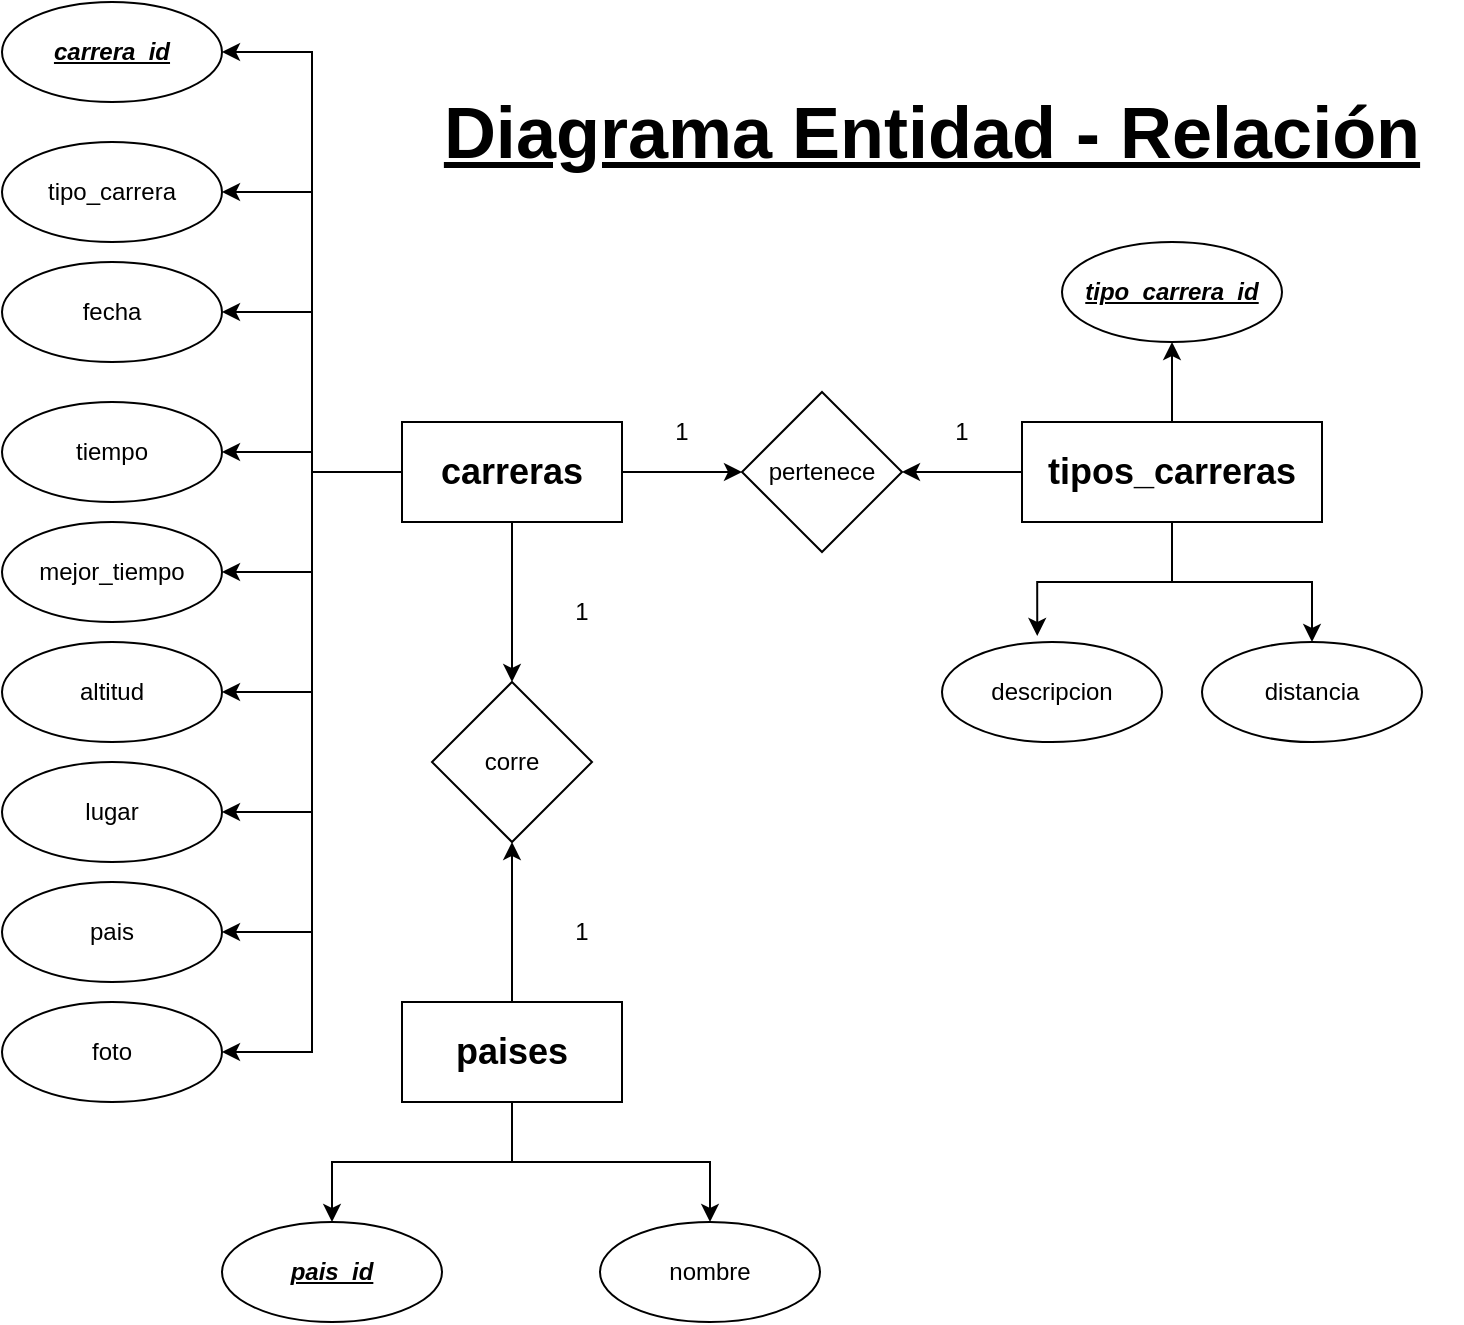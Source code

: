 <mxfile version="26.0.1">
  <diagram name="Página-1" id="q78ti-cyeS7mAO9AlYpq">
    <mxGraphModel dx="1221" dy="652" grid="1" gridSize="10" guides="1" tooltips="1" connect="1" arrows="1" fold="1" page="1" pageScale="1" pageWidth="827" pageHeight="1169" math="0" shadow="0">
      <root>
        <mxCell id="0" />
        <mxCell id="1" parent="0" />
        <mxCell id="hmxcP7MvceyvJAKSfmU0-37" style="edgeStyle=orthogonalEdgeStyle;rounded=0;orthogonalLoop=1;jettySize=auto;html=1;entryX=1;entryY=0.5;entryDx=0;entryDy=0;" parent="1" source="hmxcP7MvceyvJAKSfmU0-5" target="hmxcP7MvceyvJAKSfmU0-14" edge="1">
          <mxGeometry relative="1" as="geometry" />
        </mxCell>
        <mxCell id="hmxcP7MvceyvJAKSfmU0-38" style="edgeStyle=orthogonalEdgeStyle;rounded=0;orthogonalLoop=1;jettySize=auto;html=1;entryX=1;entryY=0.5;entryDx=0;entryDy=0;" parent="1" source="hmxcP7MvceyvJAKSfmU0-5" target="hmxcP7MvceyvJAKSfmU0-28" edge="1">
          <mxGeometry relative="1" as="geometry" />
        </mxCell>
        <mxCell id="hmxcP7MvceyvJAKSfmU0-41" style="edgeStyle=orthogonalEdgeStyle;rounded=0;orthogonalLoop=1;jettySize=auto;html=1;entryX=1;entryY=0.5;entryDx=0;entryDy=0;" parent="1" source="hmxcP7MvceyvJAKSfmU0-5" target="hmxcP7MvceyvJAKSfmU0-30" edge="1">
          <mxGeometry relative="1" as="geometry" />
        </mxCell>
        <mxCell id="hmxcP7MvceyvJAKSfmU0-42" style="edgeStyle=orthogonalEdgeStyle;rounded=0;orthogonalLoop=1;jettySize=auto;html=1;entryX=1;entryY=0.5;entryDx=0;entryDy=0;" parent="1" source="hmxcP7MvceyvJAKSfmU0-5" target="hmxcP7MvceyvJAKSfmU0-31" edge="1">
          <mxGeometry relative="1" as="geometry" />
        </mxCell>
        <mxCell id="hmxcP7MvceyvJAKSfmU0-43" style="edgeStyle=orthogonalEdgeStyle;rounded=0;orthogonalLoop=1;jettySize=auto;html=1;entryX=1;entryY=0.5;entryDx=0;entryDy=0;" parent="1" source="hmxcP7MvceyvJAKSfmU0-5" target="hmxcP7MvceyvJAKSfmU0-32" edge="1">
          <mxGeometry relative="1" as="geometry" />
        </mxCell>
        <mxCell id="hmxcP7MvceyvJAKSfmU0-44" style="edgeStyle=orthogonalEdgeStyle;rounded=0;orthogonalLoop=1;jettySize=auto;html=1;entryX=1;entryY=0.5;entryDx=0;entryDy=0;" parent="1" source="hmxcP7MvceyvJAKSfmU0-5" target="hmxcP7MvceyvJAKSfmU0-33" edge="1">
          <mxGeometry relative="1" as="geometry" />
        </mxCell>
        <mxCell id="hmxcP7MvceyvJAKSfmU0-45" style="edgeStyle=orthogonalEdgeStyle;rounded=0;orthogonalLoop=1;jettySize=auto;html=1;entryX=1;entryY=0.5;entryDx=0;entryDy=0;" parent="1" source="hmxcP7MvceyvJAKSfmU0-5" target="hmxcP7MvceyvJAKSfmU0-34" edge="1">
          <mxGeometry relative="1" as="geometry" />
        </mxCell>
        <mxCell id="hmxcP7MvceyvJAKSfmU0-46" style="edgeStyle=orthogonalEdgeStyle;rounded=0;orthogonalLoop=1;jettySize=auto;html=1;entryX=1;entryY=0.5;entryDx=0;entryDy=0;" parent="1" source="hmxcP7MvceyvJAKSfmU0-5" target="hmxcP7MvceyvJAKSfmU0-35" edge="1">
          <mxGeometry relative="1" as="geometry" />
        </mxCell>
        <mxCell id="hmxcP7MvceyvJAKSfmU0-47" style="edgeStyle=orthogonalEdgeStyle;rounded=0;orthogonalLoop=1;jettySize=auto;html=1;entryX=1;entryY=0.5;entryDx=0;entryDy=0;" parent="1" source="hmxcP7MvceyvJAKSfmU0-5" target="hmxcP7MvceyvJAKSfmU0-36" edge="1">
          <mxGeometry relative="1" as="geometry" />
        </mxCell>
        <mxCell id="hmxcP7MvceyvJAKSfmU0-51" style="edgeStyle=orthogonalEdgeStyle;rounded=0;orthogonalLoop=1;jettySize=auto;html=1;entryX=0;entryY=0.5;entryDx=0;entryDy=0;" parent="1" source="hmxcP7MvceyvJAKSfmU0-5" target="hmxcP7MvceyvJAKSfmU0-49" edge="1">
          <mxGeometry relative="1" as="geometry" />
        </mxCell>
        <mxCell id="hmxcP7MvceyvJAKSfmU0-102" style="edgeStyle=orthogonalEdgeStyle;rounded=0;orthogonalLoop=1;jettySize=auto;html=1;entryX=0.5;entryY=0;entryDx=0;entryDy=0;" parent="1" source="hmxcP7MvceyvJAKSfmU0-5" target="hmxcP7MvceyvJAKSfmU0-62" edge="1">
          <mxGeometry relative="1" as="geometry" />
        </mxCell>
        <mxCell id="hmxcP7MvceyvJAKSfmU0-5" value="&lt;font style=&quot;font-size: 18px;&quot;&gt;carreras&lt;/font&gt;" style="rounded=0;whiteSpace=wrap;html=1;fontFamily=Helvetica;fontStyle=1" parent="1" vertex="1">
          <mxGeometry x="260" y="310" width="110" height="50" as="geometry" />
        </mxCell>
        <mxCell id="hmxcP7MvceyvJAKSfmU0-14" value="&lt;i&gt;&lt;font style=&quot;font-size: 12px;&quot;&gt;&lt;u style=&quot;&quot;&gt;&lt;b&gt;carrera_id&lt;/b&gt;&lt;/u&gt;&lt;/font&gt;&lt;/i&gt;" style="ellipse;whiteSpace=wrap;html=1;" parent="1" vertex="1">
          <mxGeometry x="60" y="100" width="110" height="50" as="geometry" />
        </mxCell>
        <mxCell id="hmxcP7MvceyvJAKSfmU0-28" value="&lt;font style=&quot;font-size: 12px;&quot;&gt;tipo_carrera&lt;/font&gt;" style="ellipse;whiteSpace=wrap;html=1;" parent="1" vertex="1">
          <mxGeometry x="60" y="170" width="110" height="50" as="geometry" />
        </mxCell>
        <mxCell id="hmxcP7MvceyvJAKSfmU0-30" value="&lt;font style=&quot;font-size: 12px;&quot;&gt;fecha&lt;/font&gt;" style="ellipse;whiteSpace=wrap;html=1;" parent="1" vertex="1">
          <mxGeometry x="60" y="230" width="110" height="50" as="geometry" />
        </mxCell>
        <mxCell id="hmxcP7MvceyvJAKSfmU0-31" value="&lt;font style=&quot;font-size: 12px;&quot;&gt;tiempo&lt;/font&gt;" style="ellipse;whiteSpace=wrap;html=1;" parent="1" vertex="1">
          <mxGeometry x="60" y="300" width="110" height="50" as="geometry" />
        </mxCell>
        <mxCell id="hmxcP7MvceyvJAKSfmU0-32" value="&lt;font style=&quot;font-size: 12px;&quot;&gt;mejor_tiempo&lt;/font&gt;" style="ellipse;whiteSpace=wrap;html=1;" parent="1" vertex="1">
          <mxGeometry x="60" y="360" width="110" height="50" as="geometry" />
        </mxCell>
        <mxCell id="hmxcP7MvceyvJAKSfmU0-33" value="&lt;font style=&quot;font-size: 12px;&quot;&gt;altitud&lt;/font&gt;" style="ellipse;whiteSpace=wrap;html=1;" parent="1" vertex="1">
          <mxGeometry x="60" y="420" width="110" height="50" as="geometry" />
        </mxCell>
        <mxCell id="hmxcP7MvceyvJAKSfmU0-34" value="&lt;font style=&quot;font-size: 12px;&quot;&gt;lugar&lt;/font&gt;" style="ellipse;whiteSpace=wrap;html=1;" parent="1" vertex="1">
          <mxGeometry x="60" y="480" width="110" height="50" as="geometry" />
        </mxCell>
        <mxCell id="hmxcP7MvceyvJAKSfmU0-35" value="&lt;font style=&quot;font-size: 12px;&quot;&gt;pais&lt;/font&gt;" style="ellipse;whiteSpace=wrap;html=1;" parent="1" vertex="1">
          <mxGeometry x="60" y="540" width="110" height="50" as="geometry" />
        </mxCell>
        <mxCell id="hmxcP7MvceyvJAKSfmU0-36" value="foto" style="ellipse;whiteSpace=wrap;html=1;" parent="1" vertex="1">
          <mxGeometry x="60" y="600" width="110" height="50" as="geometry" />
        </mxCell>
        <mxCell id="hmxcP7MvceyvJAKSfmU0-52" style="edgeStyle=orthogonalEdgeStyle;rounded=0;orthogonalLoop=1;jettySize=auto;html=1;entryX=1;entryY=0.5;entryDx=0;entryDy=0;" parent="1" source="hmxcP7MvceyvJAKSfmU0-48" target="hmxcP7MvceyvJAKSfmU0-49" edge="1">
          <mxGeometry relative="1" as="geometry" />
        </mxCell>
        <mxCell id="hmxcP7MvceyvJAKSfmU0-58" style="edgeStyle=orthogonalEdgeStyle;rounded=0;orthogonalLoop=1;jettySize=auto;html=1;entryX=0.5;entryY=0;entryDx=0;entryDy=0;" parent="1" source="hmxcP7MvceyvJAKSfmU0-48" target="hmxcP7MvceyvJAKSfmU0-56" edge="1">
          <mxGeometry relative="1" as="geometry" />
        </mxCell>
        <mxCell id="hmxcP7MvceyvJAKSfmU0-59" style="edgeStyle=orthogonalEdgeStyle;rounded=0;orthogonalLoop=1;jettySize=auto;html=1;entryX=0.5;entryY=1;entryDx=0;entryDy=0;" parent="1" source="hmxcP7MvceyvJAKSfmU0-48" target="hmxcP7MvceyvJAKSfmU0-53" edge="1">
          <mxGeometry relative="1" as="geometry" />
        </mxCell>
        <mxCell id="hmxcP7MvceyvJAKSfmU0-48" value="&lt;font style=&quot;font-size: 18px;&quot;&gt;tipos_carreras&lt;/font&gt;" style="rounded=0;whiteSpace=wrap;html=1;fontFamily=Helvetica;fontStyle=1" parent="1" vertex="1">
          <mxGeometry x="570" y="310" width="150" height="50" as="geometry" />
        </mxCell>
        <mxCell id="hmxcP7MvceyvJAKSfmU0-49" value="pertenece" style="rhombus;whiteSpace=wrap;html=1;" parent="1" vertex="1">
          <mxGeometry x="430" y="295" width="80" height="80" as="geometry" />
        </mxCell>
        <mxCell id="hmxcP7MvceyvJAKSfmU0-53" value="&lt;i&gt;&lt;font style=&quot;font-size: 12px;&quot;&gt;&lt;u style=&quot;&quot;&gt;&lt;b&gt;tipo_carrera_id&lt;/b&gt;&lt;/u&gt;&lt;/font&gt;&lt;/i&gt;" style="ellipse;whiteSpace=wrap;html=1;" parent="1" vertex="1">
          <mxGeometry x="590" y="220" width="110" height="50" as="geometry" />
        </mxCell>
        <mxCell id="hmxcP7MvceyvJAKSfmU0-55" value="&lt;font style=&quot;font-size: 12px;&quot;&gt;descripcion&lt;/font&gt;" style="ellipse;whiteSpace=wrap;html=1;" parent="1" vertex="1">
          <mxGeometry x="530" y="420" width="110" height="50" as="geometry" />
        </mxCell>
        <mxCell id="hmxcP7MvceyvJAKSfmU0-56" value="&lt;font style=&quot;font-size: 12px;&quot;&gt;distancia&lt;/font&gt;" style="ellipse;whiteSpace=wrap;html=1;" parent="1" vertex="1">
          <mxGeometry x="660" y="420" width="110" height="50" as="geometry" />
        </mxCell>
        <mxCell id="hmxcP7MvceyvJAKSfmU0-57" style="edgeStyle=orthogonalEdgeStyle;rounded=0;orthogonalLoop=1;jettySize=auto;html=1;entryX=0.433;entryY=-0.06;entryDx=0;entryDy=0;entryPerimeter=0;" parent="1" source="hmxcP7MvceyvJAKSfmU0-48" target="hmxcP7MvceyvJAKSfmU0-55" edge="1">
          <mxGeometry relative="1" as="geometry" />
        </mxCell>
        <mxCell id="hmxcP7MvceyvJAKSfmU0-62" value="corre" style="rhombus;whiteSpace=wrap;html=1;" parent="1" vertex="1">
          <mxGeometry x="275" y="440" width="80" height="80" as="geometry" />
        </mxCell>
        <mxCell id="hmxcP7MvceyvJAKSfmU0-70" value="1" style="text;html=1;align=center;verticalAlign=middle;whiteSpace=wrap;rounded=0;" parent="1" vertex="1">
          <mxGeometry x="370" y="300" width="60" height="30" as="geometry" />
        </mxCell>
        <mxCell id="hmxcP7MvceyvJAKSfmU0-71" value="1" style="text;html=1;align=center;verticalAlign=middle;whiteSpace=wrap;rounded=0;" parent="1" vertex="1">
          <mxGeometry x="510" y="300" width="60" height="30" as="geometry" />
        </mxCell>
        <mxCell id="hmxcP7MvceyvJAKSfmU0-75" value="&lt;b&gt;&lt;font style=&quot;font-size: 36px;&quot;&gt;&lt;u&gt;Diagrama Entidad - Relación&lt;/u&gt;&lt;/font&gt;&lt;/b&gt;" style="text;html=1;align=center;verticalAlign=middle;whiteSpace=wrap;rounded=0;" parent="1" vertex="1">
          <mxGeometry x="260" y="130" width="530" height="70" as="geometry" />
        </mxCell>
        <mxCell id="hmxcP7MvceyvJAKSfmU0-92" value="&lt;font style=&quot;font-size: 12px;&quot;&gt;&lt;b&gt;&lt;i&gt;&lt;u&gt;pais_id&lt;/u&gt;&lt;/i&gt;&lt;/b&gt;&lt;/font&gt;" style="ellipse;whiteSpace=wrap;html=1;" parent="1" vertex="1">
          <mxGeometry x="170" y="710" width="110" height="50" as="geometry" />
        </mxCell>
        <mxCell id="hmxcP7MvceyvJAKSfmU0-100" style="edgeStyle=orthogonalEdgeStyle;rounded=0;orthogonalLoop=1;jettySize=auto;html=1;entryX=0.5;entryY=0;entryDx=0;entryDy=0;" parent="1" source="hmxcP7MvceyvJAKSfmU0-96" target="hmxcP7MvceyvJAKSfmU0-97" edge="1">
          <mxGeometry relative="1" as="geometry" />
        </mxCell>
        <mxCell id="hmxcP7MvceyvJAKSfmU0-101" style="edgeStyle=orthogonalEdgeStyle;rounded=0;orthogonalLoop=1;jettySize=auto;html=1;entryX=0.5;entryY=0;entryDx=0;entryDy=0;" parent="1" source="hmxcP7MvceyvJAKSfmU0-96" target="hmxcP7MvceyvJAKSfmU0-92" edge="1">
          <mxGeometry relative="1" as="geometry" />
        </mxCell>
        <mxCell id="hmxcP7MvceyvJAKSfmU0-105" style="edgeStyle=orthogonalEdgeStyle;rounded=0;orthogonalLoop=1;jettySize=auto;html=1;entryX=0.5;entryY=1;entryDx=0;entryDy=0;" parent="1" source="hmxcP7MvceyvJAKSfmU0-96" target="hmxcP7MvceyvJAKSfmU0-62" edge="1">
          <mxGeometry relative="1" as="geometry" />
        </mxCell>
        <mxCell id="hmxcP7MvceyvJAKSfmU0-96" value="&lt;font style=&quot;font-size: 18px;&quot;&gt;paises&lt;/font&gt;" style="rounded=0;whiteSpace=wrap;html=1;fontFamily=Helvetica;fontStyle=1" parent="1" vertex="1">
          <mxGeometry x="260" y="600" width="110" height="50" as="geometry" />
        </mxCell>
        <mxCell id="hmxcP7MvceyvJAKSfmU0-97" value="&lt;font style=&quot;font-size: 12px;&quot;&gt;nombre&lt;/font&gt;" style="ellipse;whiteSpace=wrap;html=1;" parent="1" vertex="1">
          <mxGeometry x="359" y="710" width="110" height="50" as="geometry" />
        </mxCell>
        <mxCell id="hmxcP7MvceyvJAKSfmU0-106" value="1" style="text;html=1;align=center;verticalAlign=middle;whiteSpace=wrap;rounded=0;" parent="1" vertex="1">
          <mxGeometry x="320" y="390" width="60" height="30" as="geometry" />
        </mxCell>
        <mxCell id="hmxcP7MvceyvJAKSfmU0-107" value="1" style="text;html=1;align=center;verticalAlign=middle;whiteSpace=wrap;rounded=0;" parent="1" vertex="1">
          <mxGeometry x="320" y="550" width="60" height="30" as="geometry" />
        </mxCell>
      </root>
    </mxGraphModel>
  </diagram>
</mxfile>
